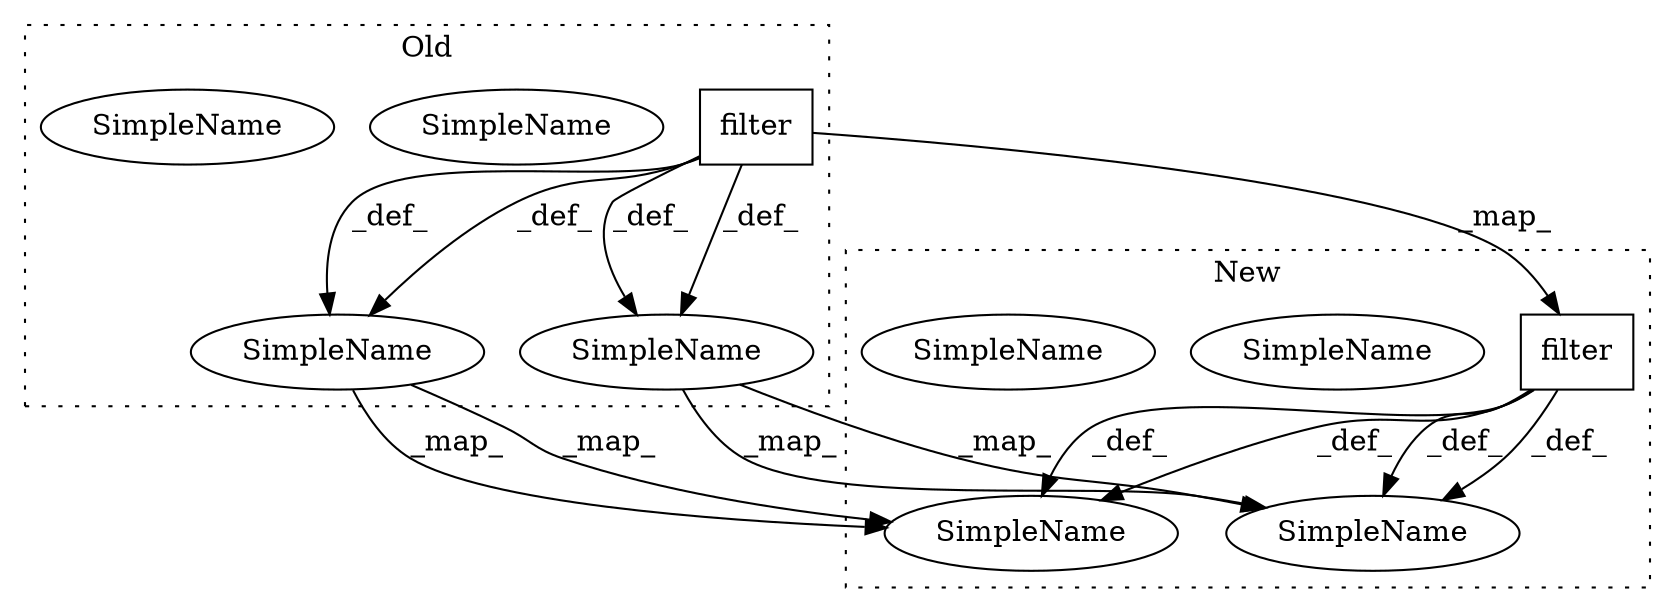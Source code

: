digraph G {
subgraph cluster0 {
1 [label="filter" a="32" s="6587,6607" l="7,1" shape="box"];
3 [label="SimpleName" a="42" s="7019" l="5" shape="ellipse"];
6 [label="SimpleName" a="42" s="7019" l="5" shape="ellipse"];
7 [label="SimpleName" a="42" s="7158" l="7" shape="ellipse"];
10 [label="SimpleName" a="42" s="7158" l="7" shape="ellipse"];
label = "Old";
style="dotted";
}
subgraph cluster1 {
2 [label="filter" a="32" s="6571,6591" l="7,1" shape="box"];
4 [label="SimpleName" a="42" s="7004" l="5" shape="ellipse"];
5 [label="SimpleName" a="42" s="7004" l="5" shape="ellipse"];
8 [label="SimpleName" a="42" s="7143" l="7" shape="ellipse"];
9 [label="SimpleName" a="42" s="7143" l="7" shape="ellipse"];
label = "New";
style="dotted";
}
1 -> 10 [label="_def_"];
1 -> 2 [label="_map_"];
1 -> 6 [label="_def_"];
1 -> 10 [label="_def_"];
1 -> 6 [label="_def_"];
2 -> 9 [label="_def_"];
2 -> 5 [label="_def_"];
2 -> 9 [label="_def_"];
2 -> 5 [label="_def_"];
6 -> 5 [label="_map_"];
6 -> 5 [label="_map_"];
10 -> 9 [label="_map_"];
10 -> 9 [label="_map_"];
}